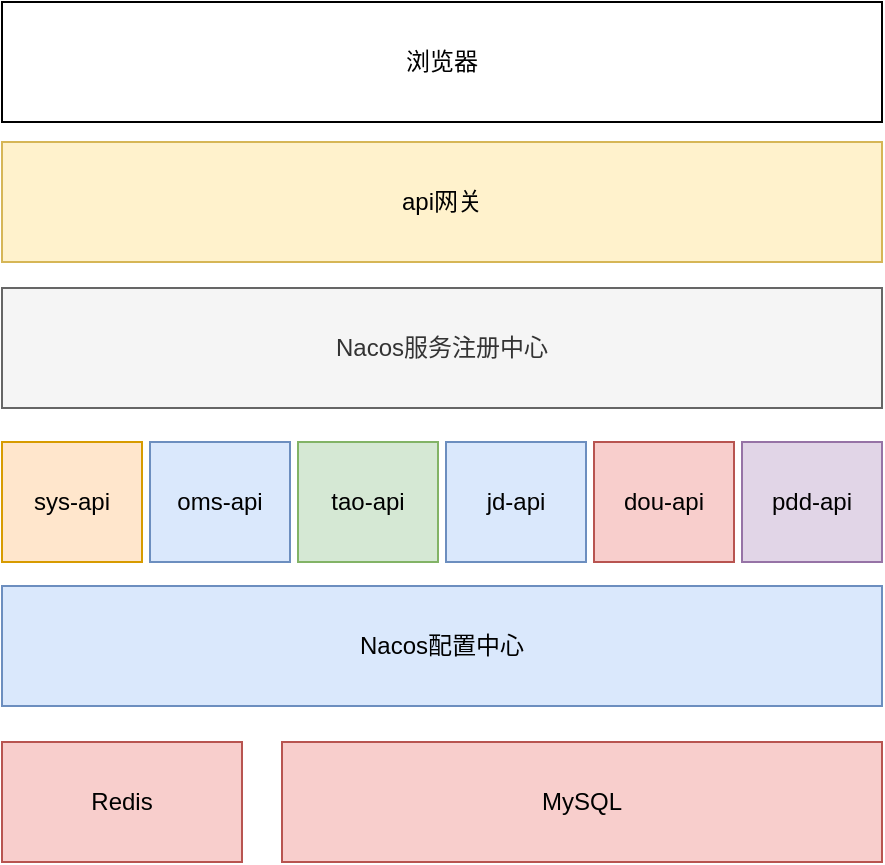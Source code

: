 <mxfile version="23.1.7" type="device">
  <diagram name="第 1 页" id="VFYfww_sdWvGYr7hJFIg">
    <mxGraphModel dx="1434" dy="746" grid="1" gridSize="10" guides="1" tooltips="1" connect="1" arrows="1" fold="1" page="1" pageScale="1" pageWidth="827" pageHeight="1169" math="0" shadow="0">
      <root>
        <mxCell id="0" />
        <mxCell id="1" parent="0" />
        <mxCell id="7KIA_immedqvToHCkOJM-1" value="浏览器" style="rounded=0;whiteSpace=wrap;html=1;" parent="1" vertex="1">
          <mxGeometry x="100" y="70" width="440" height="60" as="geometry" />
        </mxCell>
        <mxCell id="7KIA_immedqvToHCkOJM-2" value="api网关" style="rounded=0;whiteSpace=wrap;html=1;fillColor=#fff2cc;strokeColor=#d6b656;" parent="1" vertex="1">
          <mxGeometry x="100" y="140" width="440" height="60" as="geometry" />
        </mxCell>
        <mxCell id="7KIA_immedqvToHCkOJM-3" value="sys-api" style="rounded=0;whiteSpace=wrap;html=1;fillColor=#ffe6cc;strokeColor=#d79b00;" parent="1" vertex="1">
          <mxGeometry x="100" y="290" width="70" height="60" as="geometry" />
        </mxCell>
        <mxCell id="7KIA_immedqvToHCkOJM-4" value="tao-api" style="rounded=0;whiteSpace=wrap;html=1;fillColor=#d5e8d4;strokeColor=#82b366;" parent="1" vertex="1">
          <mxGeometry x="248" y="290" width="70" height="60" as="geometry" />
        </mxCell>
        <mxCell id="7KIA_immedqvToHCkOJM-5" value="jd-api" style="rounded=0;whiteSpace=wrap;html=1;fillColor=#dae8fc;strokeColor=#6c8ebf;" parent="1" vertex="1">
          <mxGeometry x="322" y="290" width="70" height="60" as="geometry" />
        </mxCell>
        <mxCell id="7KIA_immedqvToHCkOJM-6" value="dou-api" style="rounded=0;whiteSpace=wrap;html=1;fillColor=#f8cecc;strokeColor=#b85450;" parent="1" vertex="1">
          <mxGeometry x="396" y="290" width="70" height="60" as="geometry" />
        </mxCell>
        <mxCell id="7KIA_immedqvToHCkOJM-7" value="pdd-api" style="rounded=0;whiteSpace=wrap;html=1;fillColor=#e1d5e7;strokeColor=#9673a6;" parent="1" vertex="1">
          <mxGeometry x="470" y="290" width="70" height="60" as="geometry" />
        </mxCell>
        <mxCell id="7KIA_immedqvToHCkOJM-8" value="Redis" style="rounded=0;whiteSpace=wrap;html=1;fillColor=#f8cecc;strokeColor=#b85450;" parent="1" vertex="1">
          <mxGeometry x="100" y="440" width="120" height="60" as="geometry" />
        </mxCell>
        <mxCell id="7KIA_immedqvToHCkOJM-9" value="MySQL" style="rounded=0;whiteSpace=wrap;html=1;fillColor=#f8cecc;strokeColor=#b85450;" parent="1" vertex="1">
          <mxGeometry x="240" y="440" width="300" height="60" as="geometry" />
        </mxCell>
        <mxCell id="7KIA_immedqvToHCkOJM-10" value="Nacos服务注册中心" style="rounded=0;whiteSpace=wrap;html=1;fillColor=#f5f5f5;fontColor=#333333;strokeColor=#666666;" parent="1" vertex="1">
          <mxGeometry x="100" y="213" width="440" height="60" as="geometry" />
        </mxCell>
        <mxCell id="7KIA_immedqvToHCkOJM-11" value="Nacos配置中心" style="rounded=0;whiteSpace=wrap;html=1;fillColor=#dae8fc;strokeColor=#6c8ebf;" parent="1" vertex="1">
          <mxGeometry x="100" y="362" width="440" height="60" as="geometry" />
        </mxCell>
        <mxCell id="GByPQJbVOT-AE4jtbLCa-1" value="oms-api" style="rounded=0;whiteSpace=wrap;html=1;fillColor=#dae8fc;strokeColor=#6c8ebf;" vertex="1" parent="1">
          <mxGeometry x="174" y="290" width="70" height="60" as="geometry" />
        </mxCell>
      </root>
    </mxGraphModel>
  </diagram>
</mxfile>

